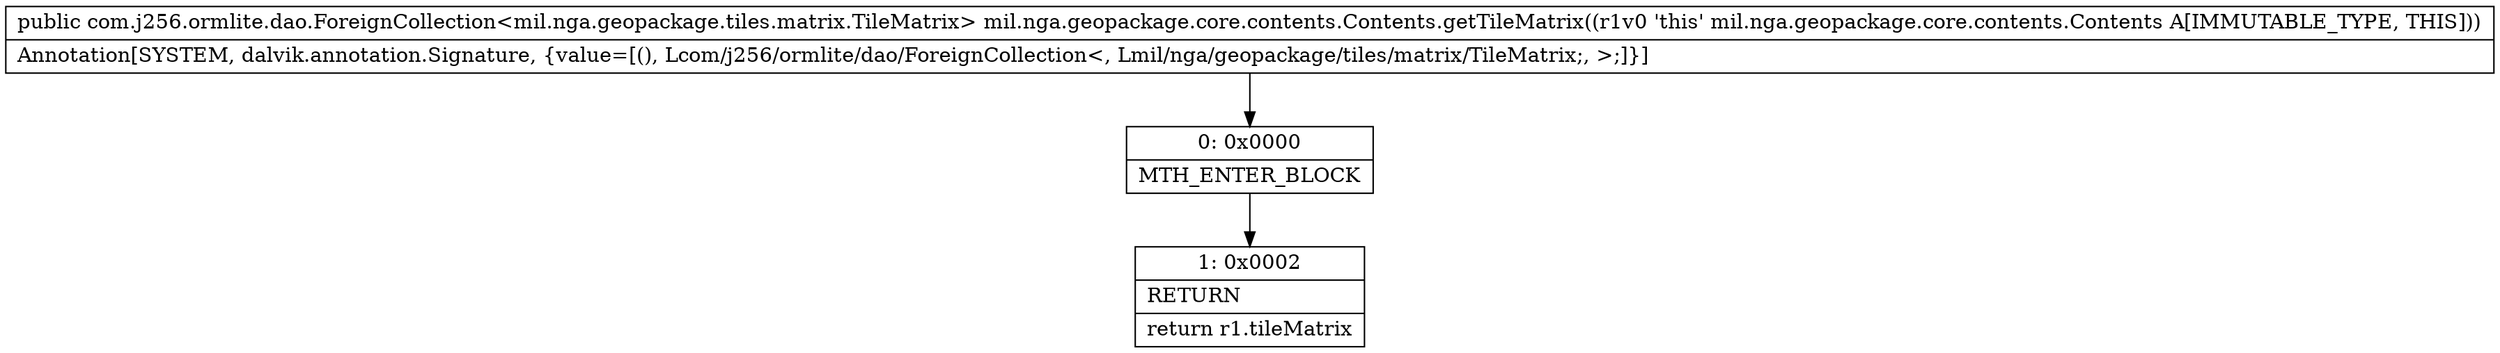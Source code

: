 digraph "CFG formil.nga.geopackage.core.contents.Contents.getTileMatrix()Lcom\/j256\/ormlite\/dao\/ForeignCollection;" {
Node_0 [shape=record,label="{0\:\ 0x0000|MTH_ENTER_BLOCK\l}"];
Node_1 [shape=record,label="{1\:\ 0x0002|RETURN\l|return r1.tileMatrix\l}"];
MethodNode[shape=record,label="{public com.j256.ormlite.dao.ForeignCollection\<mil.nga.geopackage.tiles.matrix.TileMatrix\> mil.nga.geopackage.core.contents.Contents.getTileMatrix((r1v0 'this' mil.nga.geopackage.core.contents.Contents A[IMMUTABLE_TYPE, THIS]))  | Annotation[SYSTEM, dalvik.annotation.Signature, \{value=[(), Lcom\/j256\/ormlite\/dao\/ForeignCollection\<, Lmil\/nga\/geopackage\/tiles\/matrix\/TileMatrix;, \>;]\}]\l}"];
MethodNode -> Node_0;
Node_0 -> Node_1;
}


